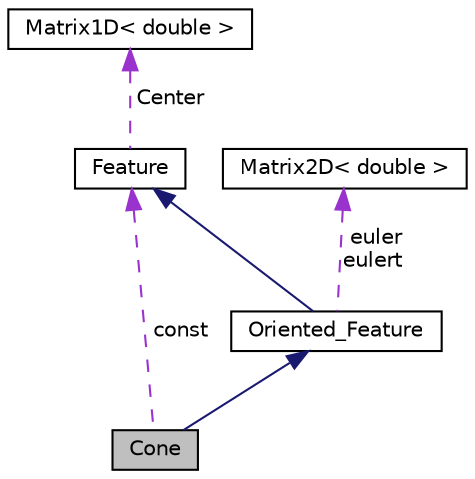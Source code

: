 digraph "Cone"
{
  edge [fontname="Helvetica",fontsize="10",labelfontname="Helvetica",labelfontsize="10"];
  node [fontname="Helvetica",fontsize="10",shape=record];
  Node3 [label="Cone",height=0.2,width=0.4,color="black", fillcolor="grey75", style="filled", fontcolor="black"];
  Node4 -> Node3 [dir="back",color="midnightblue",fontsize="10",style="solid",fontname="Helvetica"];
  Node4 [label="Oriented_Feature",height=0.2,width=0.4,color="black", fillcolor="white", style="filled",URL="$classOriented__Feature.html"];
  Node5 -> Node4 [dir="back",color="midnightblue",fontsize="10",style="solid",fontname="Helvetica"];
  Node5 [label="Feature",height=0.2,width=0.4,color="black", fillcolor="white", style="filled",URL="$classFeature.html"];
  Node6 -> Node5 [dir="back",color="darkorchid3",fontsize="10",style="dashed",label=" Center" ,fontname="Helvetica"];
  Node6 [label="Matrix1D\< double \>",height=0.2,width=0.4,color="black", fillcolor="white", style="filled",URL="$classMatrix1D.html"];
  Node7 -> Node4 [dir="back",color="darkorchid3",fontsize="10",style="dashed",label=" euler\neulert" ,fontname="Helvetica"];
  Node7 [label="Matrix2D\< double \>",height=0.2,width=0.4,color="black", fillcolor="white", style="filled",URL="$classMatrix2D.html"];
  Node5 -> Node3 [dir="back",color="darkorchid3",fontsize="10",style="dashed",label=" const" ,fontname="Helvetica"];
}
